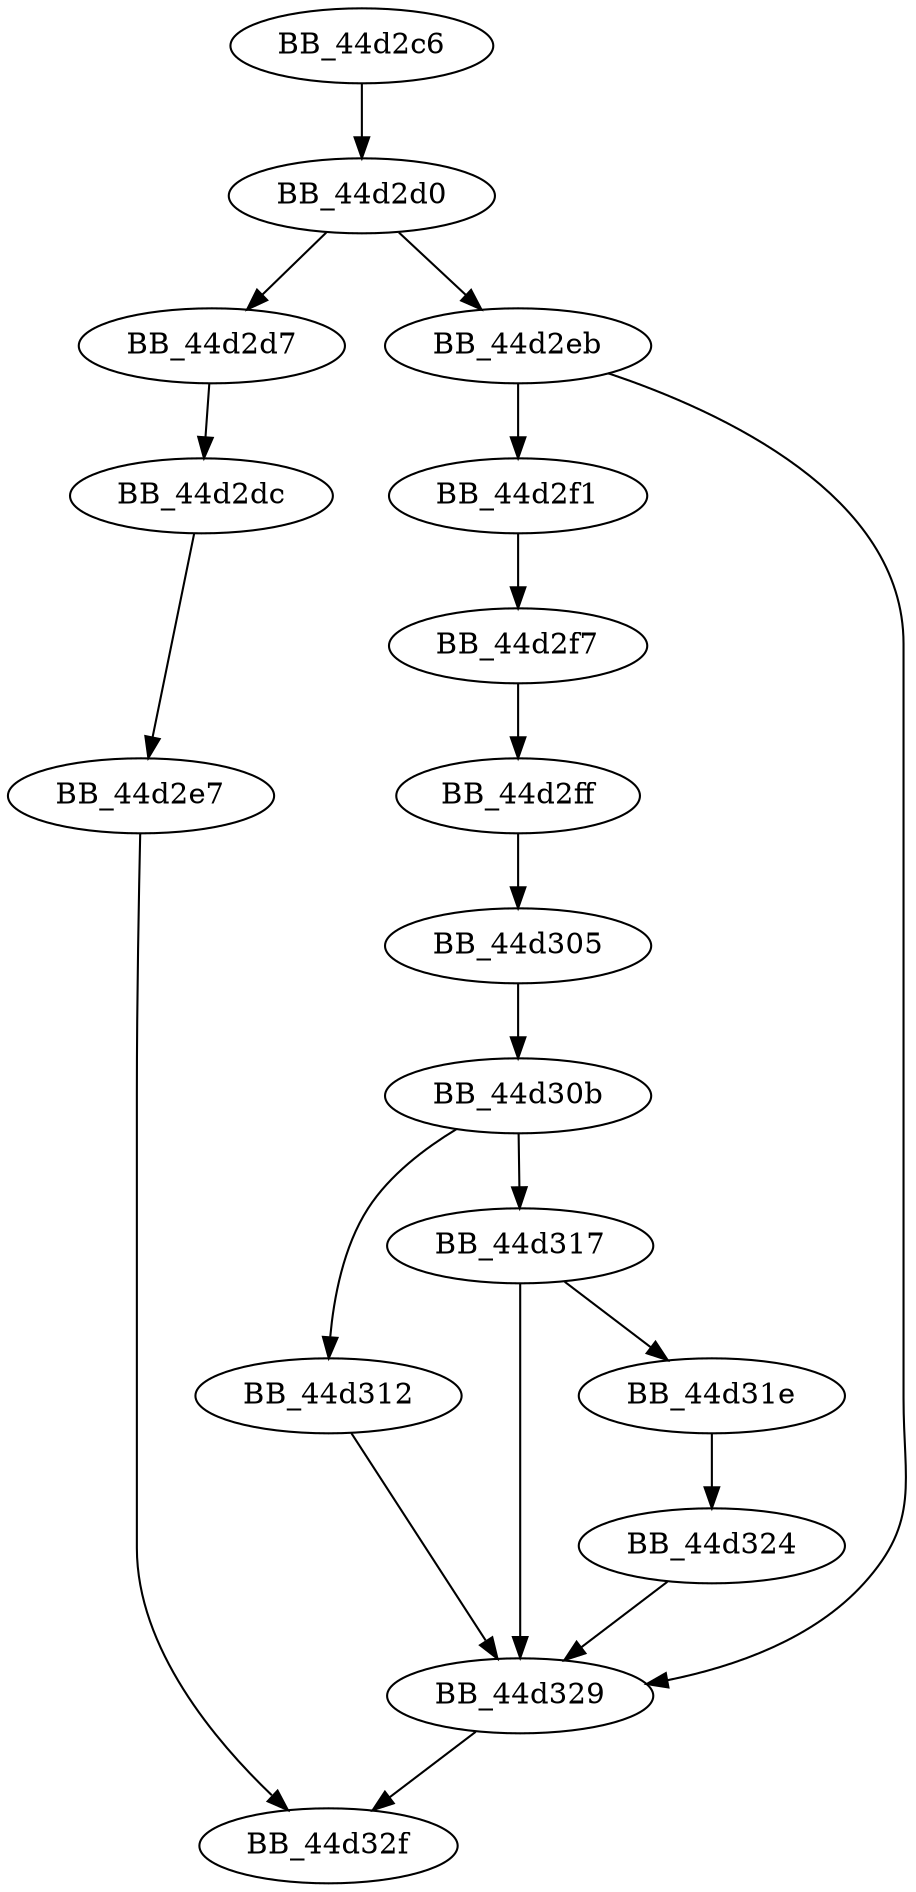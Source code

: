 DiGraph sub_44D2C6{
BB_44d2c6->BB_44d2d0
BB_44d2d0->BB_44d2d7
BB_44d2d0->BB_44d2eb
BB_44d2d7->BB_44d2dc
BB_44d2dc->BB_44d2e7
BB_44d2e7->BB_44d32f
BB_44d2eb->BB_44d2f1
BB_44d2eb->BB_44d329
BB_44d2f1->BB_44d2f7
BB_44d2f7->BB_44d2ff
BB_44d2ff->BB_44d305
BB_44d305->BB_44d30b
BB_44d30b->BB_44d312
BB_44d30b->BB_44d317
BB_44d312->BB_44d329
BB_44d317->BB_44d31e
BB_44d317->BB_44d329
BB_44d31e->BB_44d324
BB_44d324->BB_44d329
BB_44d329->BB_44d32f
}
